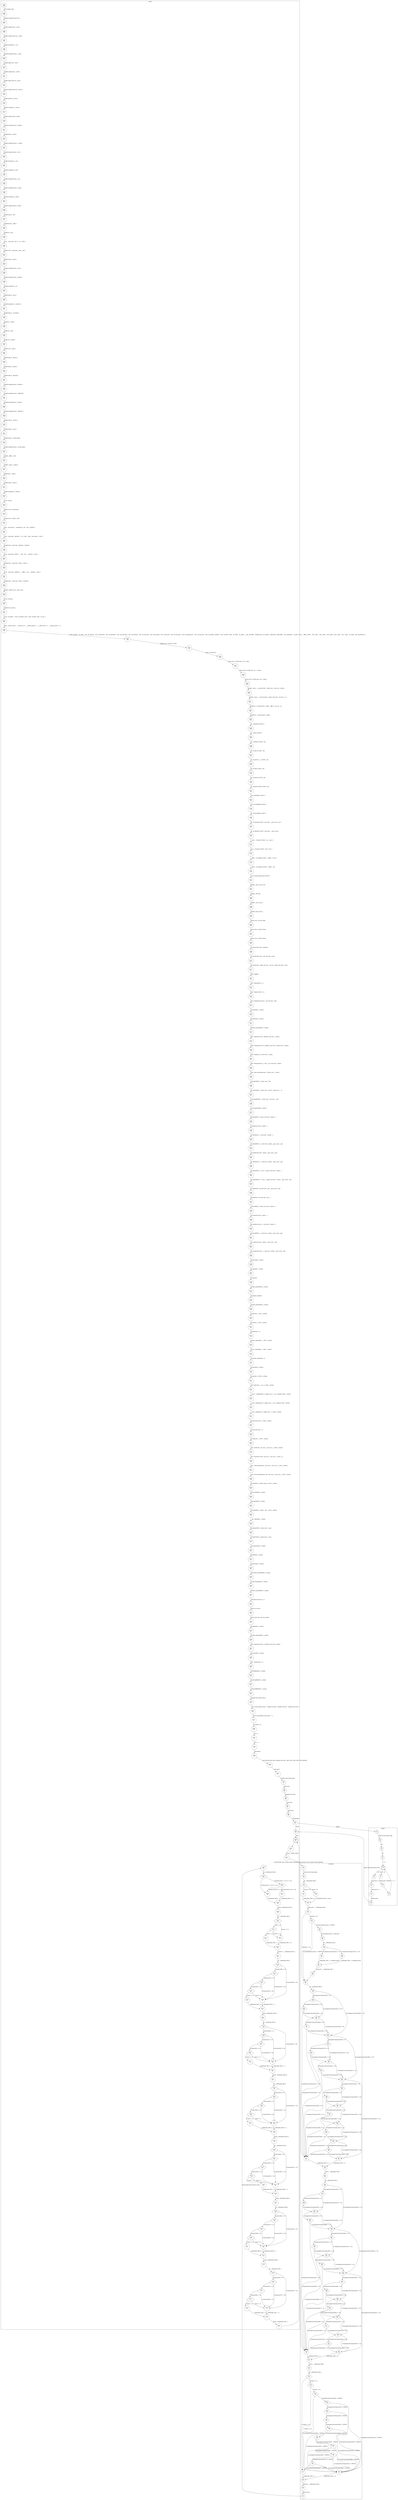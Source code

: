 digraph CFA {
91 [shape="circle" label="N91\n269"]
164 [shape="circle" label="N164\n268"]
165 [shape="circle" label="N165\n267"]
166 [shape="circle" label="N166\n266"]
167 [shape="circle" label="N167\n265"]
168 [shape="circle" label="N168\n264"]
169 [shape="circle" label="N169\n263"]
170 [shape="circle" label="N170\n262"]
171 [shape="circle" label="N171\n261"]
172 [shape="circle" label="N172\n260"]
173 [shape="circle" label="N173\n259"]
174 [shape="circle" label="N174\n258"]
175 [shape="circle" label="N175\n257"]
176 [shape="circle" label="N176\n256"]
177 [shape="circle" label="N177\n255"]
178 [shape="circle" label="N178\n254"]
179 [shape="circle" label="N179\n253"]
180 [shape="circle" label="N180\n252"]
181 [shape="circle" label="N181\n251"]
182 [shape="circle" label="N182\n250"]
183 [shape="circle" label="N183\n249"]
184 [shape="circle" label="N184\n248"]
185 [shape="circle" label="N185\n247"]
186 [shape="circle" label="N186\n246"]
187 [shape="circle" label="N187\n245"]
188 [shape="circle" label="N188\n244"]
189 [shape="circle" label="N189\n243"]
190 [shape="circle" label="N190\n242"]
191 [shape="circle" label="N191\n241"]
192 [shape="circle" label="N192\n240"]
193 [shape="circle" label="N193\n239"]
194 [shape="circle" label="N194\n238"]
195 [shape="circle" label="N195\n237"]
196 [shape="circle" label="N196\n236"]
197 [shape="circle" label="N197\n235"]
198 [shape="circle" label="N198\n234"]
199 [shape="circle" label="N199\n233"]
200 [shape="circle" label="N200\n232"]
201 [shape="circle" label="N201\n231"]
202 [shape="circle" label="N202\n230"]
203 [shape="circle" label="N203\n229"]
204 [shape="circle" label="N204\n228"]
205 [shape="circle" label="N205\n227"]
206 [shape="circle" label="N206\n226"]
207 [shape="circle" label="N207\n225"]
208 [shape="circle" label="N208\n224"]
209 [shape="circle" label="N209\n223"]
210 [shape="circle" label="N210\n222"]
211 [shape="circle" label="N211\n221"]
212 [shape="circle" label="N212\n220"]
213 [shape="circle" label="N213\n219"]
214 [shape="circle" label="N214\n218"]
215 [shape="circle" label="N215\n217"]
216 [shape="circle" label="N216\n216"]
217 [shape="circle" label="N217\n215"]
218 [shape="circle" label="N218\n214"]
219 [shape="circle" label="N219\n213"]
220 [shape="circle" label="N220\n212"]
221 [shape="circle" label="N221\n211"]
222 [shape="circle" label="N222\n210"]
223 [shape="circle" label="N223\n209"]
224 [shape="circle" label="N224\n208"]
225 [shape="circle" label="N225\n207"]
226 [shape="circle" label="N226\n206"]
227 [shape="circle" label="N227\n205"]
228 [shape="circle" label="N228\n204"]
229 [shape="circle" label="N229\n203"]
230 [shape="circle" label="N230\n202"]
231 [shape="circle" label="N231\n201"]
232 [shape="circle" label="N232\n200"]
233 [shape="circle" label="N233\n199"]
234 [shape="circle" label="N234\n198"]
235 [shape="circle" label="N235\n197"]
236 [shape="circle" label="N236\n196"]
237 [shape="circle" label="N237\n195"]
238 [shape="circle" label="N238\n194"]
239 [shape="circle" label="N239\n193"]
240 [shape="circle" label="N240\n192"]
241 [shape="circle" label="N241\n191"]
242 [shape="circle" label="N242\n190"]
243 [shape="circle" label="N243\n189"]
244 [shape="circle" label="N244\n188"]
245 [shape="circle" label="N245\n187"]
246 [shape="circle" label="N246\n186"]
247 [shape="circle" label="N247\n185"]
248 [shape="circle" label="N248\n184"]
249 [shape="circle" label="N249\n183"]
250 [shape="circle" label="N250\n182"]
251 [shape="circle" label="N251\n181"]
252 [shape="circle" label="N252\n180"]
253 [shape="circle" label="N253\n179"]
254 [shape="circle" label="N254\n178"]
255 [shape="circle" label="N255\n177"]
256 [shape="circle" label="N256\n176"]
257 [shape="circle" label="N257\n175"]
258 [shape="circle" label="N258\n174"]
259 [shape="circle" label="N259\n173"]
260 [shape="circle" label="N260\n172"]
261 [shape="circle" label="N261\n171"]
262 [shape="circle" label="N262\n170"]
263 [shape="circle" label="N263\n169"]
264 [shape="circle" label="N264\n168"]
265 [shape="circle" label="N265\n167"]
266 [shape="circle" label="N266\n166"]
267 [shape="circle" label="N267\n165"]
268 [shape="circle" label="N268\n164"]
269 [shape="circle" label="N269\n163"]
270 [shape="circle" label="N270\n162"]
271 [shape="circle" label="N271\n161"]
272 [shape="circle" label="N272\n160"]
273 [shape="circle" label="N273\n159"]
274 [shape="circle" label="N274\n158"]
275 [shape="circle" label="N275\n157"]
276 [shape="circle" label="N276\n156"]
277 [shape="circle" label="N277\n155"]
278 [shape="circle" label="N278\n154"]
279 [shape="circle" label="N279\n153"]
280 [shape="circle" label="N280\n152"]
281 [shape="circle" label="N281\n151"]
282 [shape="circle" label="N282\n150"]
283 [shape="circle" label="N283\n149"]
284 [shape="circle" label="N284\n148"]
285 [shape="circle" label="N285\n147"]
286 [shape="circle" label="N286\n146"]
287 [shape="circle" label="N287\n145"]
288 [shape="circle" label="N288\n144"]
289 [shape="circle" label="N289\n143"]
290 [shape="circle" label="N290\n142"]
291 [shape="circle" label="N291\n141"]
292 [shape="circle" label="N292\n140"]
293 [shape="circle" label="N293\n139"]
294 [shape="circle" label="N294\n138"]
295 [shape="circle" label="N295\n137"]
296 [shape="circle" label="N296\n136"]
297 [shape="circle" label="N297\n135"]
298 [shape="circle" label="N298\n134"]
299 [shape="circle" label="N299\n133"]
300 [shape="circle" label="N300\n132"]
301 [shape="circle" label="N301\n131"]
302 [shape="circle" label="N302\n130"]
303 [shape="circle" label="N303\n129"]
304 [shape="circle" label="N304\n128"]
305 [shape="circle" label="N305\n127"]
306 [shape="circle" label="N306\n126"]
307 [shape="circle" label="N307\n125"]
308 [shape="circle" label="N308\n124"]
309 [shape="circle" label="N309\n123"]
310 [shape="circle" label="N310\n122"]
311 [shape="circle" label="N311\n121"]
312 [shape="circle" label="N312\n120"]
313 [shape="circle" label="N313\n119"]
314 [shape="circle" label="N314\n118"]
315 [shape="circle" label="N315\n117"]
316 [shape="circle" label="N316\n116"]
317 [shape="circle" label="N317\n115"]
318 [shape="circle" label="N318\n114"]
319 [shape="circle" label="N319\n113"]
320 [shape="circle" label="N320\n112"]
321 [shape="circle" label="N321\n111"]
322 [shape="circle" label="N322\n110"]
323 [shape="circle" label="N323\n109"]
324 [shape="circle" label="N324\n108"]
325 [shape="circle" label="N325\n107"]
326 [shape="circle" label="N326\n106"]
327 [shape="circle" label="N327\n105"]
328 [shape="circle" label="N328\n104"]
329 [shape="circle" label="N329\n103"]
330 [shape="circle" label="N330\n102"]
331 [shape="circle" label="N331\n101"]
332 [shape="circle" label="N332\n100"]
333 [shape="circle" label="N333\n99"]
334 [shape="circle" label="N334\n98"]
335 [shape="circle" label="N335\n97"]
336 [shape="circle" label="N336\n96"]
337 [shape="circle" label="N337\n95"]
338 [shape="circle" label="N338\n94"]
339 [shape="circle" label="N339\n93"]
340 [shape="circle" label="N340\n92"]
341 [shape="circle" label="N341\n91"]
342 [shape="circle" label="N342\n90"]
343 [shape="circle" label="N343\n89"]
344 [shape="circle" label="N344\n88"]
345 [shape="circle" label="N345\n87"]
346 [shape="circle" label="N346\n86"]
347 [shape="circle" label="N347\n85"]
348 [shape="circle" label="N348\n84"]
349 [shape="circle" label="N349\n83"]
350 [shape="circle" label="N350\n82"]
351 [shape="circle" label="N351\n81"]
352 [shape="circle" label="N352\n80"]
353 [shape="circle" label="N353\n79"]
354 [shape="circle" label="N354\n78"]
355 [shape="circle" label="N355\n77"]
356 [shape="circle" label="N356\n76"]
357 [shape="circle" label="N357\n75"]
358 [shape="circle" label="N358\n74"]
359 [shape="circle" label="N359\n73"]
360 [shape="circle" label="N360\n72"]
361 [shape="circle" label="N361\n71"]
92 [shape="circle" label="N92\n70"]
93 [shape="circle" label="N93\n69"]
94 [shape="circle" label="N94\n68"]
95 [shape="circle" label="N95\n67"]
96 [shape="circle" label="N96\n66"]
97 [shape="circle" label="N97\n65"]
1 [shape="circle" label="N1\n11"]
2 [shape="circle" label="N2\n10"]
3 [shape="circle" label="N3\n9"]
4 [shape="circle" label="N4\n8"]
5 [shape="doublecircle" label="N5\n7"]
8 [shape="circle" label="N8\n6"]
10 [shape="circle" label="N10\n5"]
11 [shape="circle" label="N11\n4"]
0 [shape="circle" label="N0\n3"]
98 [shape="circle" label="N98\n64"]
99 [shape="doublecircle" label="N99\n63"]
100 [shape="circle" label="N100\n62"]
102 [shape="circle" label="N102\n61"]
13 [shape="circle" label="N13\n77"]
14 [shape="circle" label="N14\n76"]
15 [shape="diamond" label="N15\n75"]
17 [shape="circle" label="N17\n74"]
18 [shape="circle" label="N18\n72"]
19 [shape="diamond" label="N19\n71"]
20 [shape="circle" label="N20\n62"]
29 [shape="diamond" label="N29\n61"]
33 [shape="diamond" label="N33\n56"]
30 [shape="diamond" label="N30\n51"]
32 [shape="circle" label="N32\n42"]
50 [shape="circle" label="N50\n40"]
51 [shape="circle" label="N51\n39"]
52 [shape="diamond" label="N52\n38"]
56 [shape="diamond" label="N56\n33"]
53 [shape="diamond" label="N53\n28"]
55 [shape="circle" label="N55\n19"]
73 [shape="circle" label="N73\n17"]
74 [shape="circle" label="N74\n16"]
75 [shape="diamond" label="N75\n15"]
77 [shape="circle" label="N77\n3"]
88 [shape="circle" label="N88\n2"]
89 [shape="circle" label="N89\n1"]
12 [shape="circle" label="N12\n0"]
103 [shape="circle" label="N103\n60"]
104 [shape="diamond" label="N104\n59"]
105 [shape="diamond" label="N105\n58"]
107 [shape="circle" label="N107\n57"]
108 [shape="circle" label="N108\n55"]
109 [shape="circle" label="N109\n54"]
110 [shape="diamond" label="N110\n53"]
113 [shape="circle" label="N113\n51"]
114 [shape="circle" label="N114\n49"]
115 [shape="circle" label="N115\n48"]
116 [shape="diamond" label="N116\n47"]
118 [shape="circle" label="N118\n42"]
122 [shape="circle" label="N122\n41"]
123 [shape="circle" label="N123\n40"]
124 [shape="diamond" label="N124\n39"]
126 [shape="circle" label="N126\n34"]
130 [shape="circle" label="N130\n33"]
131 [shape="circle" label="N131\n32"]
132 [shape="diamond" label="N132\n31"]
134 [shape="circle" label="N134\n26"]
138 [shape="circle" label="N138\n25"]
139 [shape="circle" label="N139\n24"]
140 [shape="diamond" label="N140\n23"]
142 [shape="circle" label="N142\n18"]
146 [shape="circle" label="N146\n17"]
147 [shape="circle" label="N147\n16"]
148 [shape="diamond" label="N148\n15"]
150 [shape="circle" label="N150\n10"]
154 [shape="circle" label="N154\n9"]
155 [shape="circle" label="N155\n8"]
156 [shape="diamond" label="N156\n7"]
158 [shape="circle" label="N158\n2"]
162 [shape="circle" label="N162\n1"]
163 [shape="circle" label="N163\n0"]
161 [shape="diamond" label="N161\n6"]
160 [shape="diamond" label="N160\n5"]
157 [shape="diamond" label="N157\n4"]
159 [shape="circle" label="N159\n3"]
153 [shape="diamond" label="N153\n14"]
152 [shape="diamond" label="N152\n13"]
149 [shape="diamond" label="N149\n12"]
151 [shape="circle" label="N151\n11"]
145 [shape="diamond" label="N145\n22"]
144 [shape="diamond" label="N144\n21"]
141 [shape="diamond" label="N141\n20"]
143 [shape="circle" label="N143\n19"]
137 [shape="diamond" label="N137\n30"]
136 [shape="diamond" label="N136\n29"]
133 [shape="diamond" label="N133\n28"]
135 [shape="circle" label="N135\n27"]
129 [shape="diamond" label="N129\n38"]
128 [shape="diamond" label="N128\n37"]
125 [shape="diamond" label="N125\n36"]
127 [shape="circle" label="N127\n35"]
121 [shape="diamond" label="N121\n46"]
120 [shape="diamond" label="N120\n45"]
117 [shape="diamond" label="N117\n44"]
119 [shape="circle" label="N119\n43"]
111 [shape="diamond" label="N111\n52"]
112 [shape="circle" label="N112\n50"]
106 [shape="circle" label="N106\n56"]
79 [shape="diamond" label="N79\n14"]
76 [shape="diamond" label="N76\n13"]
78 [shape="circle" label="N78\n4"]
87 [shape="diamond" label="N87\n12"]
86 [shape="diamond" label="N86\n11"]
85 [shape="diamond" label="N85\n10"]
84 [shape="diamond" label="N84\n9"]
83 [shape="diamond" label="N83\n8"]
82 [shape="diamond" label="N82\n7"]
81 [shape="diamond" label="N81\n6"]
80 [shape="diamond" label="N80\n5"]
65 [shape="diamond" label="N65\n27"]
68 [shape="diamond" label="N68\n25"]
67 [shape="diamond" label="N67\n23"]
66 [shape="diamond" label="N66\n21"]
72 [shape="diamond" label="N72\n20"]
54 [shape="circle" label="N54\n18"]
71 [shape="diamond" label="N71\n22"]
70 [shape="diamond" label="N70\n24"]
69 [shape="diamond" label="N69\n26"]
61 [shape="diamond" label="N61\n32"]
62 [shape="diamond" label="N62\n30"]
64 [shape="diamond" label="N64\n29"]
63 [shape="diamond" label="N63\n31"]
57 [shape="diamond" label="N57\n37"]
58 [shape="diamond" label="N58\n35"]
60 [shape="diamond" label="N60\n34"]
59 [shape="diamond" label="N59\n36"]
42 [shape="diamond" label="N42\n50"]
45 [shape="diamond" label="N45\n48"]
44 [shape="diamond" label="N44\n46"]
43 [shape="diamond" label="N43\n44"]
49 [shape="diamond" label="N49\n43"]
31 [shape="circle" label="N31\n41"]
48 [shape="diamond" label="N48\n45"]
47 [shape="diamond" label="N47\n47"]
46 [shape="diamond" label="N46\n49"]
38 [shape="diamond" label="N38\n55"]
39 [shape="diamond" label="N39\n53"]
41 [shape="diamond" label="N41\n52"]
40 [shape="diamond" label="N40\n54"]
34 [shape="diamond" label="N34\n60"]
35 [shape="diamond" label="N35\n58"]
37 [shape="diamond" label="N37\n57"]
36 [shape="diamond" label="N36\n59"]
22 [shape="diamond" label="N22\n70"]
21 [shape="circle" label="N21\n69"]
23 [shape="circle" label="N23\n68"]
24 [shape="diamond" label="N24\n67"]
26 [shape="circle" label="N26\n66"]
27 [shape="circle" label="N27\n64"]
28 [shape="circle" label="N28\n63"]
25 [shape="circle" label="N25\n65"]
16 [shape="circle" label="N16\n73"]
7 [shape="circle" label="N7\n2"]
9 [shape="circle" label="N9\n1"]
6 [shape="circle" label="N6\n0"]
node [shape="circle"]
subgraph cluster_initial {
label="initial()"
1 -> 2 [label="Function start dummy edge"]
2 -> 3 [label="int i;"]
3 -> 4 [label="for"]
4 -> 5 [label="i = 0;"]
5 -> 7 [label="[i < 9]"]
5 -> 8 [label="[!(i < 9)]"]
8 -> 10 [label="smain.turn = X;"]
10 -> 11 [label="smain.move = 0;"]
11 -> 0 [label="default return"]
7 -> 9 [label="(smain.b)[i] = EMPTY;"]
9 -> 6 [label=""]
6 -> 5 [label="i = i + 1;"]}
subgraph cluster_main {
label="main()"
91 -> 164 [label="INIT GLOBAL VARS"]
164 -> 165 [label="typedef unsigned long int size_t;"]
165 -> 166 [label="typedef unsigned char __u_char;"]
166 -> 167 [label="typedef unsigned short int __u_short;"]
167 -> 168 [label="typedef unsigned int __u_int;"]
168 -> 169 [label="typedef unsigned long int __u_long;"]
169 -> 170 [label="typedef signed char __int8_t;"]
170 -> 171 [label="typedef unsigned char __uint8_t;"]
171 -> 172 [label="typedef signed short int __int16_t;"]
172 -> 173 [label="typedef unsigned short int __uint16_t;"]
173 -> 174 [label="typedef signed int __int32_t;"]
174 -> 175 [label="typedef unsigned int __uint32_t;"]
175 -> 176 [label="typedef signed long int __int64_t;"]
176 -> 177 [label="typedef unsigned long int __uint64_t;"]
177 -> 178 [label="typedef long int __quad_t;"]
178 -> 179 [label="typedef unsigned long int __u_quad_t;"]
179 -> 180 [label="typedef unsigned long int __dev_t;"]
180 -> 181 [label="typedef unsigned int __uid_t;"]
181 -> 182 [label="typedef unsigned int __gid_t;"]
182 -> 183 [label="typedef unsigned long int __ino_t;"]
183 -> 184 [label="typedef unsigned long int __ino64_t;"]
184 -> 185 [label="typedef unsigned int __mode_t;"]
185 -> 186 [label="typedef unsigned long int __nlink_t;"]
186 -> 187 [label="typedef long int __off_t;"]
187 -> 188 [label="typedef long int __off64_t;"]
188 -> 189 [label="typedef int __pid_t;"]
189 -> 190 [label="struct __anon_type___fsid_t {   int __val[2]; } ;"]
190 -> 191 [label="typedef struct __anon_type___fsid_t __fsid_t;"]
191 -> 192 [label="typedef long int __clock_t;"]
192 -> 193 [label="typedef unsigned long int __rlim_t;"]
193 -> 194 [label="typedef unsigned long int __rlim64_t;"]
194 -> 195 [label="typedef unsigned int __id_t;"]
195 -> 196 [label="typedef long int __time_t;"]
196 -> 197 [label="typedef unsigned int __useconds_t;"]
197 -> 198 [label="typedef long int __suseconds_t;"]
198 -> 199 [label="typedef int __daddr_t;"]
199 -> 200 [label="typedef int __key_t;"]
200 -> 201 [label="typedef int __clockid_t;"]
201 -> 202 [label="typedef void *__timer_t;"]
202 -> 203 [label="typedef long int __blksize_t;"]
203 -> 204 [label="typedef long int __blkcnt_t;"]
204 -> 205 [label="typedef long int __blkcnt64_t;"]
205 -> 206 [label="typedef unsigned long int __fsblkcnt_t;"]
206 -> 207 [label="typedef unsigned long int __fsblkcnt64_t;"]
207 -> 208 [label="typedef unsigned long int __fsfilcnt_t;"]
208 -> 209 [label="typedef unsigned long int __fsfilcnt64_t;"]
209 -> 210 [label="typedef long int __fsword_t;"]
210 -> 211 [label="typedef long int __ssize_t;"]
211 -> 212 [label="typedef long int __syscall_slong_t;"]
212 -> 213 [label="typedef unsigned long int __syscall_ulong_t;"]
213 -> 214 [label="typedef __off64_t __loff_t;"]
214 -> 215 [label="typedef __quad_t *__qaddr_t;"]
215 -> 216 [label="typedef char *__caddr_t;"]
216 -> 217 [label="typedef long int __intptr_t;"]
217 -> 218 [label="typedef unsigned int __socklen_t;"]
218 -> 219 [label="struct _IO_FILE ;"]
219 -> 220 [label="typedef struct _IO_FILE FILE;"]
220 -> 221 [label="typedef struct _IO_FILE __FILE;"]
221 -> 222 [label="union __anon_type_0 {   unsigned int __wch;   char __wchb[4]; } ;"]
222 -> 223 [label="struct __anon_type___mbstate_t {   int __count;   union __anon_type_0 __value; } ;"]
223 -> 224 [label="typedef struct __anon_type___mbstate_t __mbstate_t;"]
224 -> 225 [label="struct __anon_type__G_fpos_t {   __off_t __pos;   __mbstate_t __state; } ;"]
225 -> 226 [label="typedef struct __anon_type__G_fpos_t _G_fpos_t;"]
226 -> 227 [label="struct __anon_type__G_fpos64_t {   __off64_t __pos;   __mbstate_t __state; } ;"]
227 -> 228 [label="typedef struct __anon_type__G_fpos_t _G_fpos64_t;"]
228 -> 229 [label="typedef __builtin_va_list __gnuc_va_list;"]
229 -> 230 [label="struct _IO_jump_t ;"]
230 -> 231 [label="typedef void _IO_lock_t;"]
231 -> 232 [label="struct _IO_marker {   struct _IO_marker *_next;   struct _IO_FILE *_sbuf;   int _pos; } ;"]
232 -> 233 [label="enum __codecvt_result {   __codecvt_ok = 0,   __codecvt_partial = 1,   __codecvt_error = 2,   __codecvt_noconv = 3 } ;"]
233 -> 234 [label="struct _IO_FILE {   int _flags;   char *_IO_read_ptr;   char *_IO_read_end;   char *_IO_read_base;   char *_IO_write_base;   char *_IO_write_ptr;   char *_IO_write_end;   char *_IO_buf_base;   char *_IO_buf_end;   char *_IO_save_base;   char *_IO_backup_base;   char *_IO_save_end;   struct _IO_marker *_markers;   struct _IO_FILE *_chain;   int _fileno;   int _flags2;   __off_t _old_offset;   unsigned short _cur_column;   signed char _vtable_offset;   char _shortbuf[1];   _IO_lock_t *_lock;   __off64_t _offset;   void *__pad1;   void *__pad2;   void *__pad3;   void *__pad4;   size_t __pad5;   int _mode;   char _unused2[40]; } ;"]
234 -> 235 [label="typedef struct _IO_FILE _IO_FILE;"]
235 -> 236 [label="struct _IO_FILE_plus ;"]
236 -> 237 [label="extern struct _IO_FILE_plus _IO_2_1_stdin_;"]
237 -> 238 [label="extern struct _IO_FILE_plus _IO_2_1_stdout_;"]
238 -> 239 [label="extern struct _IO_FILE_plus _IO_2_1_stderr_;"]
239 -> 240 [label="typedef __ssize_t  __io_read_fn(void *__cookie, char *__buf, size_t __nbytes);"]
240 -> 241 [label="typedef __ssize_t  __io_write_fn(void *__cookie, const char *__buf, size_t __n);"]
241 -> 242 [label="typedef int __io_seek_fn(void *__cookie, __off64_t *__pos, int __w);"]
242 -> 243 [label="typedef int __io_close_fn(void *__cookie);"]
243 -> 244 [label="int __underflow(_IO_FILE *);"]
244 -> 245 [label="int __uflow(_IO_FILE *);"]
245 -> 246 [label="int __overflow(_IO_FILE *, int);"]
246 -> 247 [label="int _IO_getc(_IO_FILE *__fp);"]
247 -> 248 [label="int _IO_putc(int __c, _IO_FILE *__fp);"]
248 -> 249 [label="int _IO_feof(_IO_FILE *__fp);"]
249 -> 250 [label="int _IO_ferror(_IO_FILE *__fp);"]
250 -> 251 [label="int _IO_peekc_locked(_IO_FILE *__fp);"]
251 -> 252 [label="void _IO_flockfile(_IO_FILE *);"]
252 -> 253 [label="void _IO_funlockfile(_IO_FILE *);"]
253 -> 254 [label="int _IO_ftrylockfile(_IO_FILE *);"]
254 -> 255 [label="int _IO_vfscanf(_IO_FILE *, const char *, __gnuc_va_list , int *);"]
255 -> 256 [label="int _IO_vfprintf(_IO_FILE *, const char *, __gnuc_va_list );"]
256 -> 257 [label="__ssize_t  _IO_padn(_IO_FILE *, int, __ssize_t );"]
257 -> 258 [label="size_t  _IO_sgetn(_IO_FILE *, void *, size_t );"]
258 -> 259 [label="__off64_t  _IO_seekoff(_IO_FILE *, __off64_t , int, int);"]
259 -> 260 [label="__off64_t  _IO_seekpos(_IO_FILE *, __off64_t , int);"]
260 -> 261 [label="void _IO_free_backup_area(_IO_FILE *);"]
261 -> 262 [label="typedef __gnuc_va_list va_list;"]
262 -> 263 [label="typedef __off_t off_t;"]
263 -> 264 [label="typedef __ssize_t ssize_t;"]
264 -> 265 [label="typedef _G_fpos_t fpos_t;"]
265 -> 266 [label="extern struct _IO_FILE *stdin;"]
266 -> 267 [label="extern struct _IO_FILE *stdout;"]
267 -> 268 [label="extern struct _IO_FILE *stderr;"]
268 -> 269 [label="int remove(const char *__filename);"]
269 -> 270 [label="int rename(const char *__old, const char *__new);"]
270 -> 271 [label="int renameat(int __oldfd, const char *__old, int __newfd, const char *__new);"]
271 -> 272 [label="FILE * tmpfile();"]
272 -> 273 [label="char * tmpnam(char *__s);"]
273 -> 274 [label="char * tmpnam_r(char *__s);"]
274 -> 275 [label="char * tempnam(const char *__dir, const char *__pfx);"]
275 -> 276 [label="int fclose(FILE *__stream);"]
276 -> 277 [label="int fflush(FILE *__stream);"]
277 -> 278 [label="int fflush_unlocked(FILE *__stream);"]
278 -> 279 [label="FILE * fopen(const char *__filename, const char *__modes);"]
279 -> 280 [label="FILE * freopen(const char *__filename, const char *__modes, FILE *__stream);"]
280 -> 281 [label="FILE * fdopen(int __fd, const char *__modes);"]
281 -> 282 [label="FILE * fmemopen(void *__s, size_t __len, const char *__modes);"]
282 -> 283 [label="FILE * open_memstream(char **__bufloc, size_t *__sizeloc);"]
283 -> 284 [label="void setbuf(FILE *__stream, char *__buf);"]
284 -> 285 [label="int setvbuf(FILE *__stream, char *__buf, int __modes, size_t __n);"]
285 -> 286 [label="void setbuffer(FILE *__stream, char *__buf, size_t __size);"]
286 -> 287 [label="void setlinebuf(FILE *__stream);"]
287 -> 288 [label="int fprintf(FILE *__stream, const char *__format, ...);"]
288 -> 289 [label="int printf(const char *__format, ...);"]
289 -> 290 [label="int sprintf(char *__s, const char *__format, ...);"]
290 -> 291 [label="int vfprintf(FILE *__s, const char *__format, __gnuc_va_list __arg);"]
291 -> 292 [label="int vprintf(const char *__format, __gnuc_va_list __arg);"]
292 -> 293 [label="int vsprintf(char *__s, const char *__format, __gnuc_va_list __arg);"]
293 -> 294 [label="int snprintf(char *__s, size_t __maxlen, const char *__format, ...);"]
294 -> 295 [label="int vsnprintf(char *__s, size_t __maxlen, const char *__format, __gnuc_va_list __arg);"]
295 -> 296 [label="int vdprintf(int __fd, const char *__fmt, __gnuc_va_list __arg);"]
296 -> 297 [label="int dprintf(int __fd, const char *__fmt, ...);"]
297 -> 298 [label="int fscanf(FILE *__stream, const char *__format, ...);"]
298 -> 299 [label="int scanf(const char *__format, ...);"]
299 -> 300 [label="int sscanf(const char *__s, const char *__format, ...);"]
300 -> 301 [label="int vfscanf(FILE *__s, const char *__format, __gnuc_va_list __arg);"]
301 -> 302 [label="int vscanf(const char *__format, __gnuc_va_list __arg);"]
302 -> 303 [label="int vsscanf(const char *__s, const char *__format, __gnuc_va_list __arg);"]
303 -> 304 [label="int fgetc(FILE *__stream);"]
304 -> 305 [label="int getc(FILE *__stream);"]
305 -> 306 [label="int getchar();"]
306 -> 307 [label="int getc_unlocked(FILE *__stream);"]
307 -> 308 [label="int getchar_unlocked();"]
308 -> 309 [label="int fgetc_unlocked(FILE *__stream);"]
309 -> 310 [label="int fputc(int __c, FILE *__stream);"]
310 -> 311 [label="int putc(int __c, FILE *__stream);"]
311 -> 312 [label="int putchar(int __c);"]
312 -> 313 [label="int fputc_unlocked(int __c, FILE *__stream);"]
313 -> 314 [label="int putc_unlocked(int __c, FILE *__stream);"]
314 -> 315 [label="int putchar_unlocked(int __c);"]
315 -> 316 [label="int getw(FILE *__stream);"]
316 -> 317 [label="int putw(int __w, FILE *__stream);"]
317 -> 318 [label="char * fgets(char *__s, int __n, FILE *__stream);"]
318 -> 319 [label="__ssize_t  __getdelim(char **__lineptr, size_t *__n, int __delimiter, FILE *__stream);"]
319 -> 320 [label="__ssize_t  getdelim(char **__lineptr, size_t *__n, int __delimiter, FILE *__stream);"]
320 -> 321 [label="__ssize_t  getline(char **__lineptr, size_t *__n, FILE *__stream);"]
321 -> 322 [label="int fputs(const char *__s, FILE *__stream);"]
322 -> 323 [label="int puts(const char *__s);"]
323 -> 324 [label="int ungetc(int __c, FILE *__stream);"]
324 -> 325 [label="size_t  fread(void *__ptr, size_t __size, size_t __n, FILE *__stream);"]
325 -> 326 [label="size_t  fwrite(const void *__ptr, size_t __size, size_t __n, FILE *__s);"]
326 -> 327 [label="size_t  fread_unlocked(void *__ptr, size_t __size, size_t __n, FILE *__stream);"]
327 -> 328 [label="size_t  fwrite_unlocked(const void *__ptr, size_t __size, size_t __n, FILE *__stream);"]
328 -> 329 [label="int fseek(FILE *__stream, long int __off, int __whence);"]
329 -> 330 [label="long int ftell(FILE *__stream);"]
330 -> 331 [label="void rewind(FILE *__stream);"]
331 -> 332 [label="int fseeko(FILE *__stream, __off_t __off, int __whence);"]
332 -> 333 [label="__off_t  ftello(FILE *__stream);"]
333 -> 334 [label="int fgetpos(FILE *__stream, fpos_t *__pos);"]
334 -> 335 [label="int fsetpos(FILE *__stream, fpos_t *__pos);"]
335 -> 336 [label="void clearerr(FILE *__stream);"]
336 -> 337 [label="int feof(FILE *__stream);"]
337 -> 338 [label="int ferror(FILE *__stream);"]
338 -> 339 [label="void clearerr_unlocked(FILE *__stream);"]
339 -> 340 [label="int feof_unlocked(FILE *__stream);"]
340 -> 341 [label="int ferror_unlocked(FILE *__stream);"]
341 -> 342 [label="void perror(const char *__s);"]
342 -> 343 [label="extern int sys_nerr;"]
343 -> 344 [label="extern const const char *sys_errlist[];"]
344 -> 345 [label="int fileno(FILE *__stream);"]
345 -> 346 [label="int fileno_unlocked(FILE *__stream);"]
346 -> 347 [label="FILE * popen(const char *__command, const char *__modes);"]
347 -> 348 [label="int pclose(FILE *__stream);"]
348 -> 349 [label="char * ctermid(char *__s);"]
349 -> 350 [label="void flockfile(FILE *__stream);"]
350 -> 351 [label="int ftrylockfile(FILE *__stream);"]
351 -> 352 [label="void funlockfile(FILE *__stream);"]
352 -> 353 [label="unsigned char nondet_uchar();"]
353 -> 354 [label="struct state_elements_main {   unsigned char b[9];   unsigned char turn;   unsigned char move; } ;"]
354 -> 355 [label="struct state_elements_main smain = {  };"]
355 -> 356 [label="int EMPTY = 0;"]
356 -> 357 [label="int X = 1;"]
357 -> 358 [label="int O = 2;"]
358 -> 359 [label="void initial();"]
359 -> 360 [label="void tictactoe(_Bool clock, unsigned char imove, _Bool *winX, _Bool *winO, _Bool *finished);"]
360 -> 361 [label="void main();"]
361 -> 92 [label="Function start dummy edge"]
92 -> 93 [label="_Bool clock;"]
93 -> 94 [label="unsigned char imove;"]
94 -> 95 [label="_Bool winX;"]
95 -> 96 [label="_Bool winO;"]
96 -> 97 [label="_Bool finished;"]
97 -> 98 [label="initial();" style="dotted" arrowhead="empty"]
98 -> 99 [label="while"]
99 -> 100 [label=""]
100 -> 102 [label="imove = nondet_uchar();"]
102 -> 103 [label="tictactoe(clock, imove, &winX, &winO, &finished);" style="dotted" arrowhead="empty"]
103 -> 104 [label="int __CPAchecker_TMP_0;"]
104 -> 106 [label="[(((smain.move) >> 3) & 1) == 0]"]
104 -> 105 [label="[!((((smain.move) >> 3) & 1) == 0)]"]
105 -> 106 [label="[((smain.move) & 3) == 0]"]
105 -> 107 [label="[!(((smain.move) & 3) == 0)]"]
107 -> 108 [label="__CPAchecker_TMP_0 = 0;"]
108 -> 109 [label="assert(__CPAchecker_TMP_0);"]
109 -> 110 [label="int __CPAchecker_TMP_1;"]
110 -> 111 [label="[winX == 1]"]
110 -> 113 [label="[!(winX == 1)]"]
113 -> 114 [label="__CPAchecker_TMP_1 = 0;"]
114 -> 115 [label="assert(0 == __CPAchecker_TMP_1);"]
115 -> 116 [label="int __CPAchecker_TMP_2;"]
116 -> 121 [label="[((smain.b)[0]) == X]"]
116 -> 118 [label="[!(((smain.b)[0]) == X)]"]
118 -> 122 [label="__CPAchecker_TMP_2 = 1;"]
122 -> 123 [label="assert(__CPAchecker_TMP_2);"]
123 -> 124 [label="int __CPAchecker_TMP_3;"]
124 -> 129 [label="[((smain.b)[0]) == O]"]
124 -> 126 [label="[!(((smain.b)[0]) == O)]"]
126 -> 130 [label="__CPAchecker_TMP_3 = 1;"]
130 -> 131 [label="assert(__CPAchecker_TMP_3);"]
131 -> 132 [label="int __CPAchecker_TMP_4;"]
132 -> 137 [label="[((smain.b)[3]) == X]"]
132 -> 134 [label="[!(((smain.b)[3]) == X)]"]
134 -> 138 [label="__CPAchecker_TMP_4 = 1;"]
138 -> 139 [label="assert(__CPAchecker_TMP_4);"]
139 -> 140 [label="int __CPAchecker_TMP_5;"]
140 -> 145 [label="[((smain.b)[3]) == O]"]
140 -> 142 [label="[!(((smain.b)[3]) == O)]"]
142 -> 146 [label="__CPAchecker_TMP_5 = 1;"]
146 -> 147 [label="assert(__CPAchecker_TMP_5);"]
147 -> 148 [label="int __CPAchecker_TMP_6;"]
148 -> 153 [label="[((smain.b)[6]) == X]"]
148 -> 150 [label="[!(((smain.b)[6]) == X)]"]
150 -> 154 [label="__CPAchecker_TMP_6 = 1;"]
154 -> 155 [label="assert(__CPAchecker_TMP_6);"]
155 -> 156 [label="int __CPAchecker_TMP_7;"]
156 -> 161 [label="[((smain.b)[6]) == O]"]
156 -> 158 [label="[!(((smain.b)[6]) == O)]"]
158 -> 162 [label="__CPAchecker_TMP_7 = 1;"]
162 -> 163 [label="assert(__CPAchecker_TMP_7);"]
163 -> 99 [label=""]
161 -> 160 [label="[((smain.b)[7]) == O]"]
161 -> 158 [label="[!(((smain.b)[7]) == O)]"]
160 -> 157 [label="[((smain.b)[8]) == O]"]
160 -> 158 [label="[!(((smain.b)[8]) == O)]"]
157 -> 158 [label="[winO == 1]"]
157 -> 159 [label="[!(winO == 1)]"]
159 -> 162 [label="__CPAchecker_TMP_7 = 0;"]
153 -> 152 [label="[((smain.b)[7]) == X]"]
153 -> 150 [label="[!(((smain.b)[7]) == X)]"]
152 -> 149 [label="[((smain.b)[8]) == X]"]
152 -> 150 [label="[!(((smain.b)[8]) == X)]"]
149 -> 150 [label="[winX == 1]"]
149 -> 151 [label="[!(winX == 1)]"]
151 -> 154 [label="__CPAchecker_TMP_6 = 0;"]
145 -> 144 [label="[((smain.b)[4]) == O]"]
145 -> 142 [label="[!(((smain.b)[4]) == O)]"]
144 -> 141 [label="[((smain.b)[5]) == O]"]
144 -> 142 [label="[!(((smain.b)[5]) == O)]"]
141 -> 142 [label="[winO == 1]"]
141 -> 143 [label="[!(winO == 1)]"]
143 -> 146 [label="__CPAchecker_TMP_5 = 0;"]
137 -> 136 [label="[((smain.b)[4]) == X]"]
137 -> 134 [label="[!(((smain.b)[4]) == X)]"]
136 -> 133 [label="[((smain.b)[5]) == X]"]
136 -> 134 [label="[!(((smain.b)[5]) == X)]"]
133 -> 134 [label="[winX == 1]"]
133 -> 135 [label="[!(winX == 1)]"]
135 -> 138 [label="__CPAchecker_TMP_4 = 0;"]
129 -> 128 [label="[((smain.b)[1]) == O]"]
129 -> 126 [label="[!(((smain.b)[1]) == O)]"]
128 -> 125 [label="[((smain.b)[2]) == O]"]
128 -> 126 [label="[!(((smain.b)[2]) == O)]"]
125 -> 126 [label="[winO == 1]"]
125 -> 127 [label="[!(winO == 1)]"]
127 -> 130 [label="__CPAchecker_TMP_3 = 0;"]
121 -> 120 [label="[((smain.b)[1]) == X]"]
121 -> 118 [label="[!(((smain.b)[1]) == X)]"]
120 -> 117 [label="[((smain.b)[2]) == X]"]
120 -> 118 [label="[!(((smain.b)[2]) == X)]"]
117 -> 118 [label="[winX == 1]"]
117 -> 119 [label="[!(winX == 1)]"]
119 -> 122 [label="__CPAchecker_TMP_2 = 0;"]
111 -> 112 [label="[winO == 1]"]
111 -> 113 [label="[!(winO == 1)]"]
112 -> 114 [label="__CPAchecker_TMP_1 = 1;"]
106 -> 108 [label="__CPAchecker_TMP_0 = 1;"]}
subgraph cluster_tictactoe {
label="tictactoe()"
13 -> 14 [label="Function start dummy edge"]
14 -> 15 [label="int __CPAchecker_TMP_0;"]
15 -> 16 [label="[imove < 9]"]
15 -> 17 [label="[!(imove < 9)]"]
17 -> 18 [label="__CPAchecker_TMP_0 = 0;"]
18 -> 19 [label="smain.move = __CPAchecker_TMP_0;"]
19 -> 22 [label="[finished == 0]"]
19 -> 20 [label="[!(finished == 0)]"]
20 -> 29 [label="int __CPAchecker_TMP_2;"]
29 -> 34 [label="[((unsigned int)((smain.b)[0])) == X]"]
29 -> 33 [label="[!(((unsigned int)((smain.b)[0])) == X)]"]
33 -> 38 [label="[((unsigned int)((smain.b)[8])) == X]"]
33 -> 30 [label="[!(((unsigned int)((smain.b)[8])) == X)]"]
30 -> 42 [label="[((unsigned int)((smain.b)[4])) == X]"]
30 -> 32 [label="[!(((unsigned int)((smain.b)[4])) == X)]"]
32 -> 50 [label="__CPAchecker_TMP_2 = 0;"]
50 -> 51 [label="*winX = __CPAchecker_TMP_2;"]
51 -> 52 [label="int __CPAchecker_TMP_3;"]
52 -> 57 [label="[((unsigned int)((smain.b)[0])) == O]"]
52 -> 56 [label="[!(((unsigned int)((smain.b)[0])) == O)]"]
56 -> 61 [label="[((unsigned int)((smain.b)[8])) == O]"]
56 -> 53 [label="[!(((unsigned int)((smain.b)[8])) == O)]"]
53 -> 65 [label="[((unsigned int)((smain.b)[4])) == O]"]
53 -> 55 [label="[!(((unsigned int)((smain.b)[4])) == O)]"]
55 -> 73 [label="__CPAchecker_TMP_3 = 0;"]
73 -> 74 [label="*winO = __CPAchecker_TMP_3;"]
74 -> 75 [label="int __CPAchecker_TMP_4;"]
75 -> 79 [label="[(*winX) == 0]"]
75 -> 77 [label="[!((*winX) == 0)]"]
77 -> 88 [label="__CPAchecker_TMP_4 = 1;"]
88 -> 89 [label="*finished = __CPAchecker_TMP_4;"]
89 -> 12 [label="default return"]
79 -> 76 [label="[(*winO) == 0]"]
79 -> 77 [label="[!((*winO) == 0)]"]
76 -> 87 [label="[((unsigned int)((smain.b)[0])) != EMPTY]"]
76 -> 78 [label="[!(((unsigned int)((smain.b)[0])) != EMPTY)]"]
78 -> 88 [label="__CPAchecker_TMP_4 = 0;"]
87 -> 86 [label="[((unsigned int)((smain.b)[1])) != EMPTY]"]
87 -> 78 [label="[!(((unsigned int)((smain.b)[1])) != EMPTY)]"]
86 -> 85 [label="[((unsigned int)((smain.b)[2])) != EMPTY]"]
86 -> 78 [label="[!(((unsigned int)((smain.b)[2])) != EMPTY)]"]
85 -> 84 [label="[((unsigned int)((smain.b)[3])) != EMPTY]"]
85 -> 78 [label="[!(((unsigned int)((smain.b)[3])) != EMPTY)]"]
84 -> 83 [label="[((unsigned int)((smain.b)[4])) != EMPTY]"]
84 -> 78 [label="[!(((unsigned int)((smain.b)[4])) != EMPTY)]"]
83 -> 82 [label="[((unsigned int)((smain.b)[5])) != EMPTY]"]
83 -> 78 [label="[!(((unsigned int)((smain.b)[5])) != EMPTY)]"]
82 -> 81 [label="[((unsigned int)((smain.b)[6])) != EMPTY]"]
82 -> 78 [label="[!(((unsigned int)((smain.b)[6])) != EMPTY)]"]
81 -> 80 [label="[((unsigned int)((smain.b)[7])) != EMPTY]"]
81 -> 78 [label="[!(((unsigned int)((smain.b)[7])) != EMPTY)]"]
80 -> 77 [label="[((unsigned int)((smain.b)[8])) != EMPTY]"]
80 -> 78 [label="[!(((unsigned int)((smain.b)[8])) != EMPTY)]"]
65 -> 69 [label="[((unsigned int)((smain.b)[0])) == O]"]
65 -> 68 [label="[!(((unsigned int)((smain.b)[0])) == O)]"]
68 -> 70 [label="[((unsigned int)((smain.b)[2])) == O]"]
68 -> 67 [label="[!(((unsigned int)((smain.b)[2])) == O)]"]
67 -> 71 [label="[((unsigned int)((smain.b)[1])) == O]"]
67 -> 66 [label="[!(((unsigned int)((smain.b)[1])) == O)]"]
66 -> 72 [label="[((unsigned int)((smain.b)[3])) == O]"]
66 -> 55 [label="[!(((unsigned int)((smain.b)[3])) == O)]"]
72 -> 54 [label="[((unsigned int)((smain.b)[5])) == O]"]
72 -> 55 [label="[!(((unsigned int)((smain.b)[5])) == O)]"]
54 -> 73 [label="__CPAchecker_TMP_3 = 1;"]
71 -> 54 [label="[((unsigned int)((smain.b)[7])) == O]"]
71 -> 66 [label="[!(((unsigned int)((smain.b)[7])) == O)]"]
70 -> 54 [label="[((unsigned int)((smain.b)[6])) == O]"]
70 -> 67 [label="[!(((unsigned int)((smain.b)[6])) == O)]"]
69 -> 54 [label="[((unsigned int)((smain.b)[8])) == O]"]
69 -> 68 [label="[!(((unsigned int)((smain.b)[8])) == O)]"]
61 -> 63 [label="[((unsigned int)((smain.b)[7])) == O]"]
61 -> 62 [label="[!(((unsigned int)((smain.b)[7])) == O)]"]
62 -> 64 [label="[((unsigned int)((smain.b)[5])) == O]"]
62 -> 53 [label="[!(((unsigned int)((smain.b)[5])) == O)]"]
64 -> 54 [label="[((unsigned int)((smain.b)[2])) == O]"]
64 -> 53 [label="[!(((unsigned int)((smain.b)[2])) == O)]"]
63 -> 54 [label="[((unsigned int)((smain.b)[6])) == O]"]
63 -> 62 [label="[!(((unsigned int)((smain.b)[6])) == O)]"]
57 -> 59 [label="[((unsigned int)((smain.b)[1])) == O]"]
57 -> 58 [label="[!(((unsigned int)((smain.b)[1])) == O)]"]
58 -> 60 [label="[((unsigned int)((smain.b)[3])) == O]"]
58 -> 56 [label="[!(((unsigned int)((smain.b)[3])) == O)]"]
60 -> 54 [label="[((unsigned int)((smain.b)[6])) == O]"]
60 -> 56 [label="[!(((unsigned int)((smain.b)[6])) == O)]"]
59 -> 54 [label="[((unsigned int)((smain.b)[2])) == O]"]
59 -> 58 [label="[!(((unsigned int)((smain.b)[2])) == O)]"]
42 -> 46 [label="[((unsigned int)((smain.b)[0])) == X]"]
42 -> 45 [label="[!(((unsigned int)((smain.b)[0])) == X)]"]
45 -> 47 [label="[((unsigned int)((smain.b)[2])) == X]"]
45 -> 44 [label="[!(((unsigned int)((smain.b)[2])) == X)]"]
44 -> 48 [label="[((unsigned int)((smain.b)[1])) == X]"]
44 -> 43 [label="[!(((unsigned int)((smain.b)[1])) == X)]"]
43 -> 49 [label="[((unsigned int)((smain.b)[3])) == X]"]
43 -> 32 [label="[!(((unsigned int)((smain.b)[3])) == X)]"]
49 -> 31 [label="[((unsigned int)((smain.b)[5])) == X]"]
49 -> 32 [label="[!(((unsigned int)((smain.b)[5])) == X)]"]
31 -> 50 [label="__CPAchecker_TMP_2 = 1;"]
48 -> 31 [label="[((unsigned int)((smain.b)[7])) == X]"]
48 -> 43 [label="[!(((unsigned int)((smain.b)[7])) == X)]"]
47 -> 31 [label="[((unsigned int)((smain.b)[6])) == X]"]
47 -> 44 [label="[!(((unsigned int)((smain.b)[6])) == X)]"]
46 -> 31 [label="[((unsigned int)((smain.b)[8])) == X]"]
46 -> 45 [label="[!(((unsigned int)((smain.b)[8])) == X)]"]
38 -> 40 [label="[((unsigned int)((smain.b)[7])) == X]"]
38 -> 39 [label="[!(((unsigned int)((smain.b)[7])) == X)]"]
39 -> 41 [label="[((unsigned int)((smain.b)[5])) == X]"]
39 -> 30 [label="[!(((unsigned int)((smain.b)[5])) == X)]"]
41 -> 31 [label="[((unsigned int)((smain.b)[2])) == X]"]
41 -> 30 [label="[!(((unsigned int)((smain.b)[2])) == X)]"]
40 -> 31 [label="[((unsigned int)((smain.b)[6])) == X]"]
40 -> 39 [label="[!(((unsigned int)((smain.b)[6])) == X)]"]
34 -> 36 [label="[((unsigned int)((smain.b)[1])) == X]"]
34 -> 35 [label="[!(((unsigned int)((smain.b)[1])) == X)]"]
35 -> 37 [label="[((unsigned int)((smain.b)[3])) == X]"]
35 -> 33 [label="[!(((unsigned int)((smain.b)[3])) == X)]"]
37 -> 31 [label="[((unsigned int)((smain.b)[6])) == X]"]
37 -> 33 [label="[!(((unsigned int)((smain.b)[6])) == X)]"]
36 -> 31 [label="[((unsigned int)((smain.b)[2])) == X]"]
36 -> 35 [label="[!(((unsigned int)((smain.b)[2])) == X)]"]
22 -> 21 [label="[((smain.b)[smain.move]) == EMPTY]"]
22 -> 20 [label="[!(((smain.b)[smain.move]) == EMPTY)]"]
21 -> 23 [label="(smain.b)[smain.move] = smain.turn;"]
23 -> 24 [label="int __CPAchecker_TMP_1;"]
24 -> 25 [label="[((unsigned int)(smain.turn)) == X]"]
24 -> 26 [label="[!(((unsigned int)(smain.turn)) == X)]"]
26 -> 27 [label="__CPAchecker_TMP_1 = (unsigned char)X;"]
27 -> 28 [label="smain.turn = __CPAchecker_TMP_1;"]
28 -> 20 [label=""]
25 -> 27 [label="__CPAchecker_TMP_1 = (unsigned char)O;"]
16 -> 18 [label="__CPAchecker_TMP_0 = imove;"]}
97 -> 1 [label="initial()"]
0 -> 98 [label="Return edge from initial to main"]
102 -> 13 [label="tictactoe(clock, imove, &winX, &winO, &finished)"]
12 -> 103 [label="Return edge from tictactoe to main"]}
